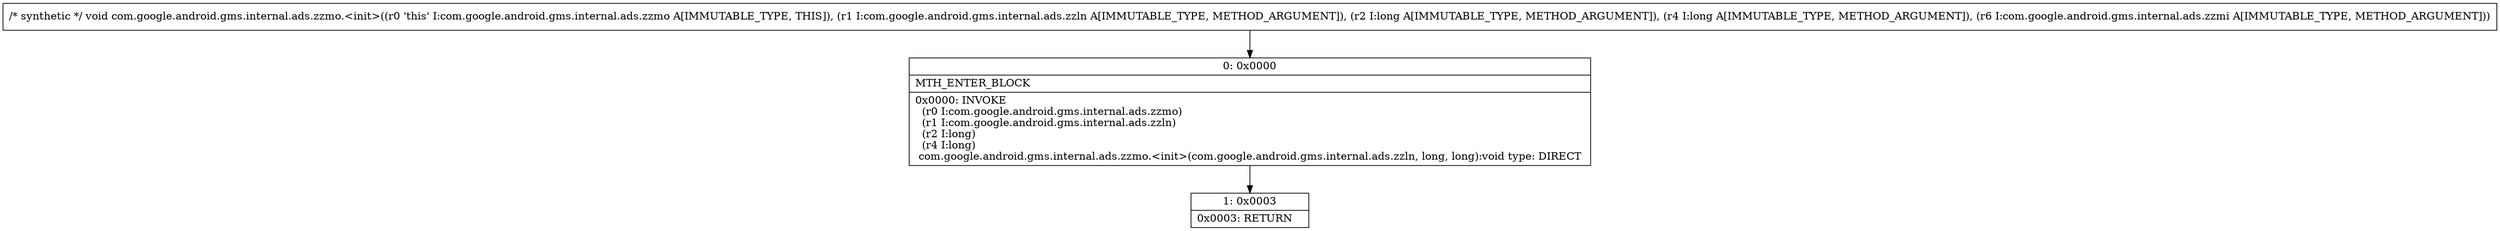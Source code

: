 digraph "CFG forcom.google.android.gms.internal.ads.zzmo.\<init\>(Lcom\/google\/android\/gms\/internal\/ads\/zzln;JJLcom\/google\/android\/gms\/internal\/ads\/zzmi;)V" {
Node_0 [shape=record,label="{0\:\ 0x0000|MTH_ENTER_BLOCK\l|0x0000: INVOKE  \l  (r0 I:com.google.android.gms.internal.ads.zzmo)\l  (r1 I:com.google.android.gms.internal.ads.zzln)\l  (r2 I:long)\l  (r4 I:long)\l com.google.android.gms.internal.ads.zzmo.\<init\>(com.google.android.gms.internal.ads.zzln, long, long):void type: DIRECT \l}"];
Node_1 [shape=record,label="{1\:\ 0x0003|0x0003: RETURN   \l}"];
MethodNode[shape=record,label="{\/* synthetic *\/ void com.google.android.gms.internal.ads.zzmo.\<init\>((r0 'this' I:com.google.android.gms.internal.ads.zzmo A[IMMUTABLE_TYPE, THIS]), (r1 I:com.google.android.gms.internal.ads.zzln A[IMMUTABLE_TYPE, METHOD_ARGUMENT]), (r2 I:long A[IMMUTABLE_TYPE, METHOD_ARGUMENT]), (r4 I:long A[IMMUTABLE_TYPE, METHOD_ARGUMENT]), (r6 I:com.google.android.gms.internal.ads.zzmi A[IMMUTABLE_TYPE, METHOD_ARGUMENT])) }"];
MethodNode -> Node_0;
Node_0 -> Node_1;
}

